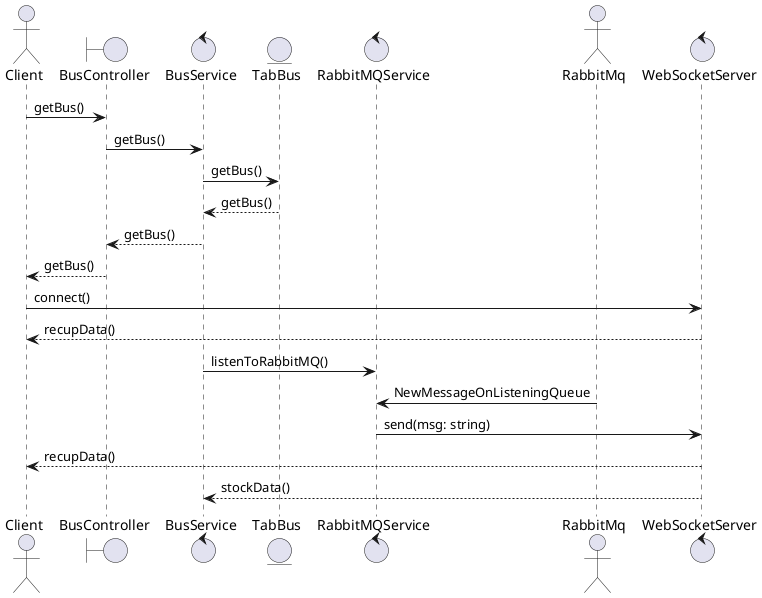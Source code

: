 @startuml

actor Client
boundary BusController
control BusService
entity TabBus
control RabbitMQService
actor RabbitMq
control WebSocketServer
Client -> BusController: getBus()
BusController -> BusService: getBus()
BusService -> TabBus: getBus()
TabBus --> BusService: getBus()
BusService --> BusController: getBus()
BusController --> Client: getBus()
Client -> WebSocketServer: connect()
WebSocketServer --> Client: recupData()
BusService -> RabbitMQService: listenToRabbitMQ()
RabbitMq -> RabbitMQService: NewMessageOnListeningQueue
RabbitMQService -> WebSocketServer: send(msg: string)
WebSocketServer --> Client: recupData()
WebSocketServer --> BusService: stockData()


@enduml